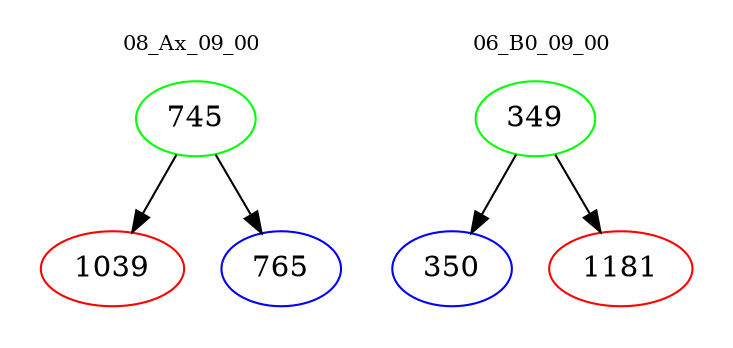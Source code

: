 digraph{
subgraph cluster_0 {
color = white
label = "08_Ax_09_00";
fontsize=10;
T0_745 [label="745", color="green"]
T0_745 -> T0_1039 [color="black"]
T0_1039 [label="1039", color="red"]
T0_745 -> T0_765 [color="black"]
T0_765 [label="765", color="blue"]
}
subgraph cluster_1 {
color = white
label = "06_B0_09_00";
fontsize=10;
T1_349 [label="349", color="green"]
T1_349 -> T1_350 [color="black"]
T1_350 [label="350", color="blue"]
T1_349 -> T1_1181 [color="black"]
T1_1181 [label="1181", color="red"]
}
}
